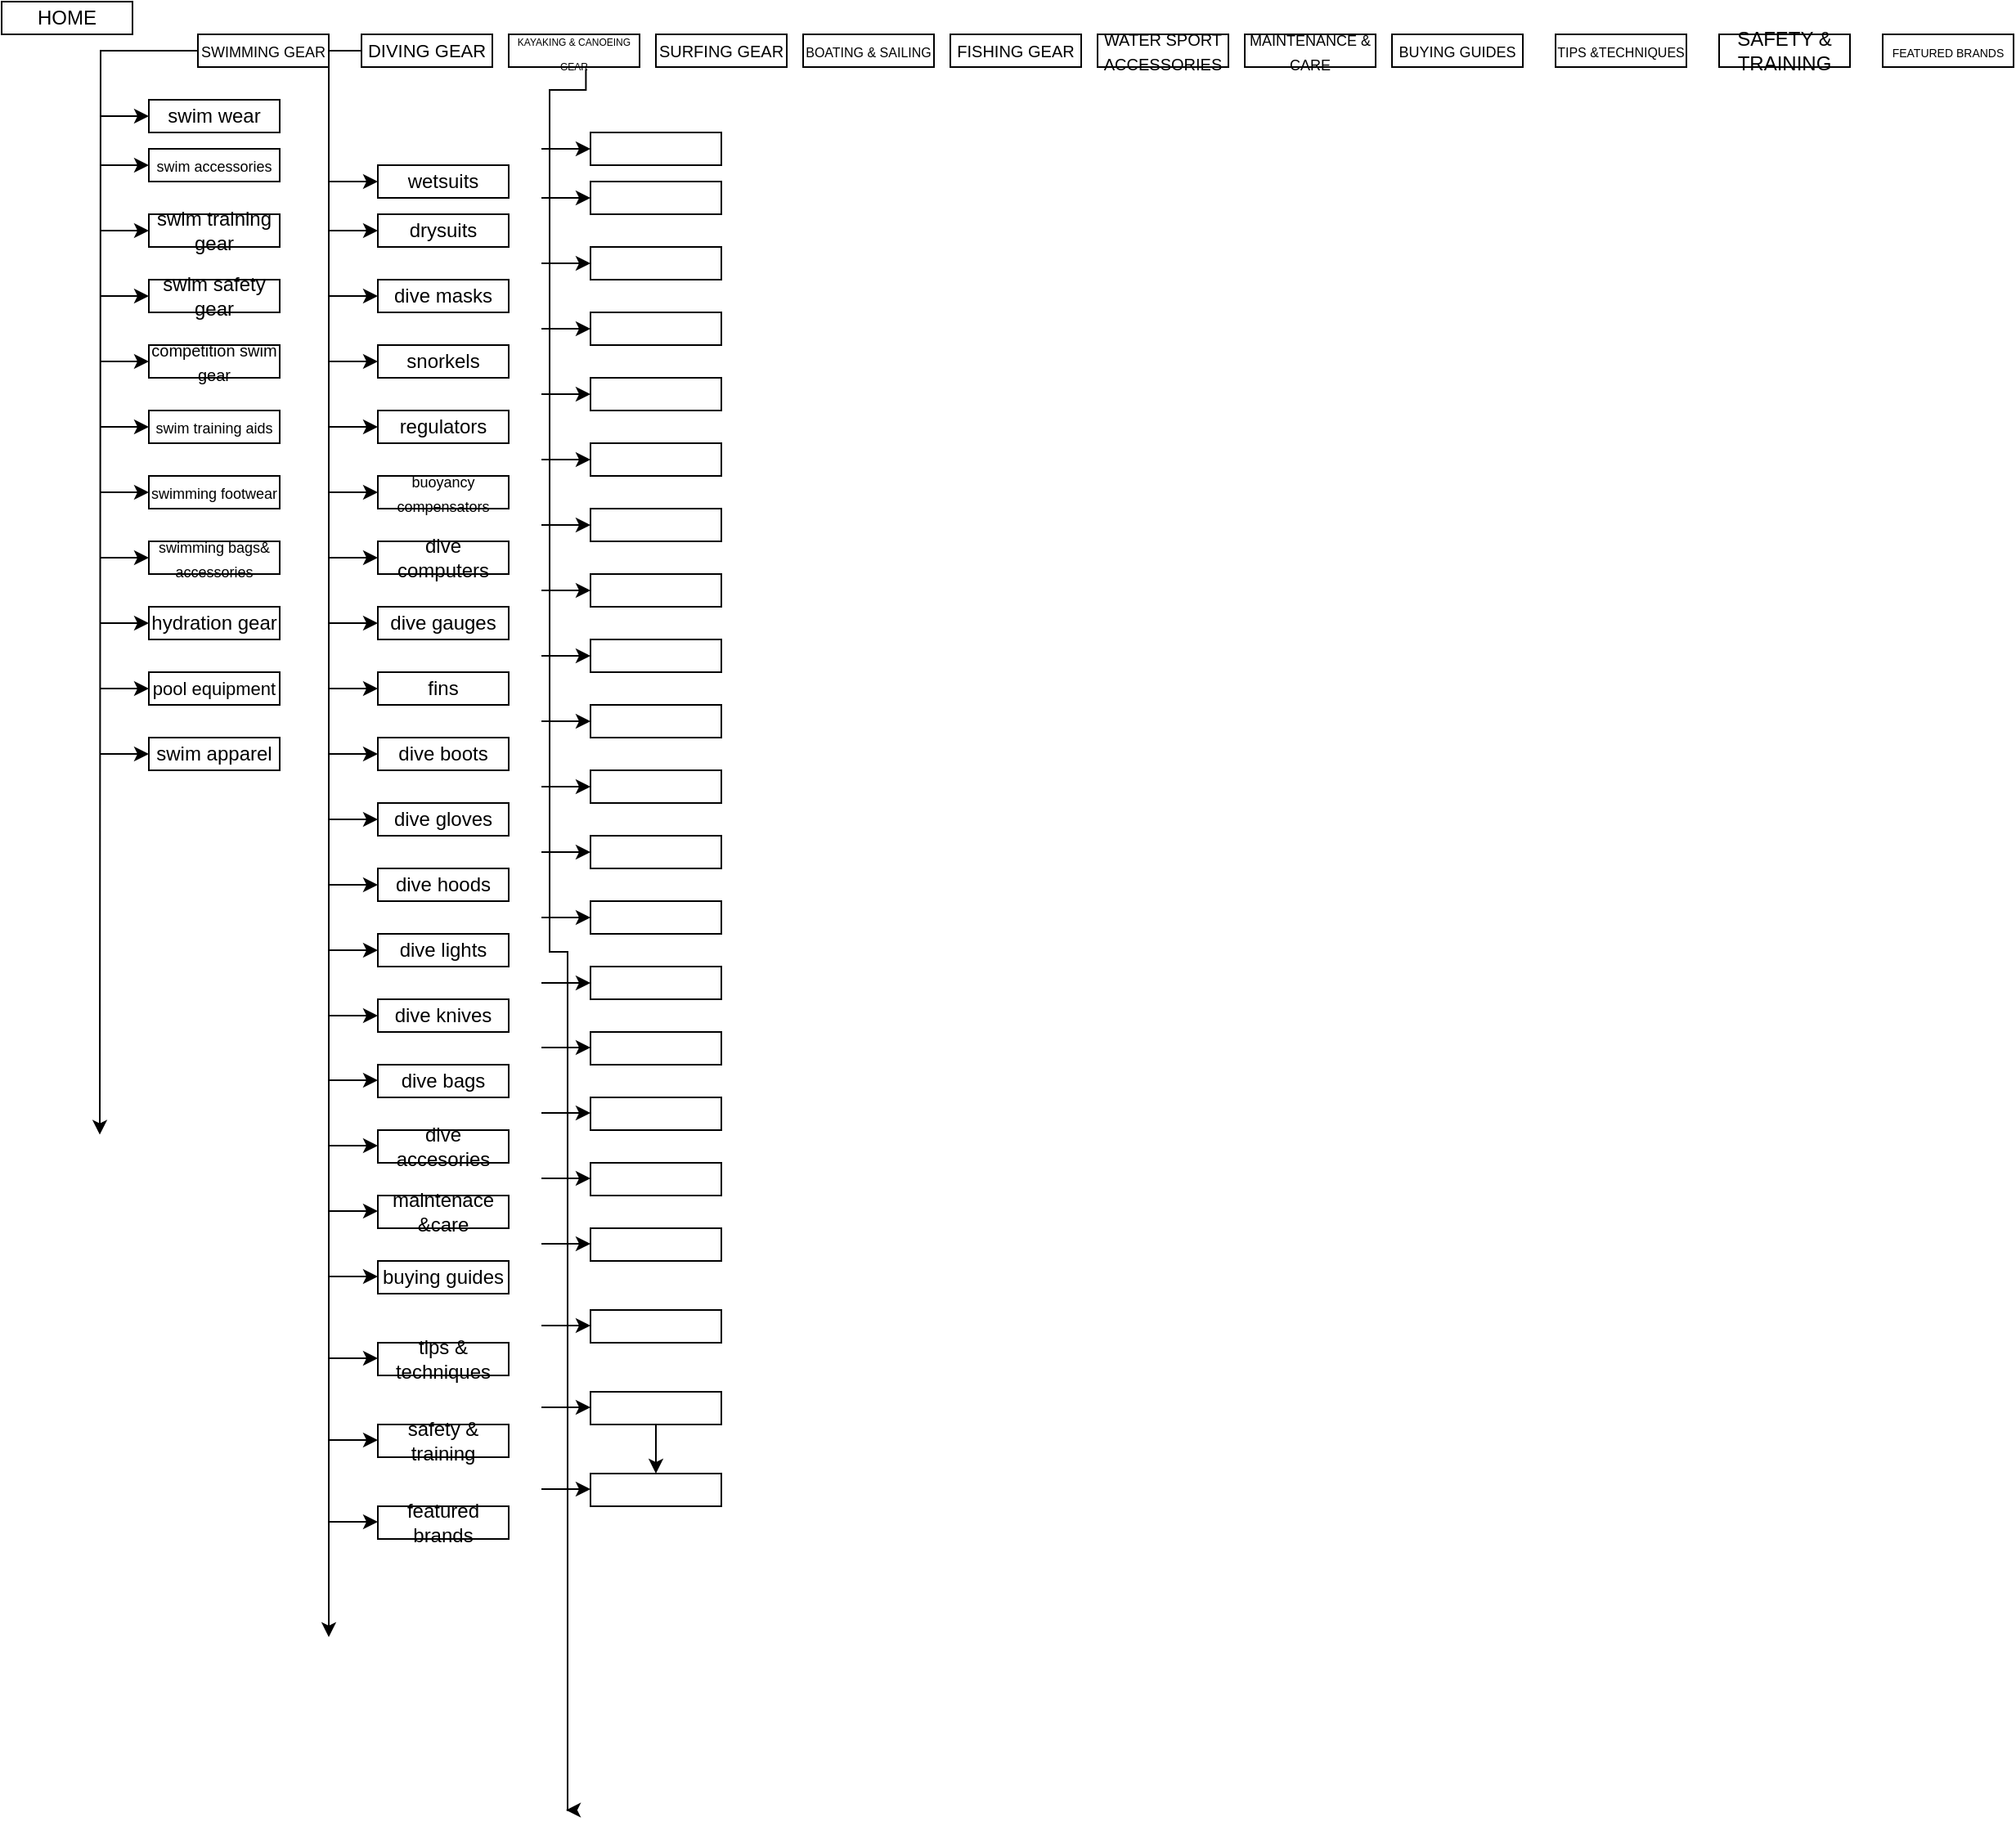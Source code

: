 <mxfile version="21.7.5" type="github">
  <diagram id="C5RBs43oDa-KdzZeNtuy" name="Page-1">
    <mxGraphModel dx="1050" dy="542" grid="1" gridSize="10" guides="1" tooltips="1" connect="1" arrows="1" fold="1" page="1" pageScale="1" pageWidth="827" pageHeight="1169" math="0" shadow="0">
      <root>
        <mxCell id="WIyWlLk6GJQsqaUBKTNV-0" />
        <mxCell id="WIyWlLk6GJQsqaUBKTNV-1" parent="WIyWlLk6GJQsqaUBKTNV-0" />
        <mxCell id="9mdw5v8eH_0LLjEjA2_W-0" value="HOME" style="rounded=0;whiteSpace=wrap;html=1;" vertex="1" parent="WIyWlLk6GJQsqaUBKTNV-1">
          <mxGeometry y="20" width="80" height="20" as="geometry" />
        </mxCell>
        <mxCell id="9mdw5v8eH_0LLjEjA2_W-18" style="edgeStyle=orthogonalEdgeStyle;rounded=0;orthogonalLoop=1;jettySize=auto;html=1;" edge="1" parent="WIyWlLk6GJQsqaUBKTNV-1" source="9mdw5v8eH_0LLjEjA2_W-2">
          <mxGeometry relative="1" as="geometry">
            <mxPoint x="60" y="712.8" as="targetPoint" />
          </mxGeometry>
        </mxCell>
        <mxCell id="9mdw5v8eH_0LLjEjA2_W-2" value="&lt;font style=&quot;font-size: 9px;&quot;&gt;SWIMMING GEAR&lt;/font&gt;" style="rounded=0;whiteSpace=wrap;html=1;" vertex="1" parent="WIyWlLk6GJQsqaUBKTNV-1">
          <mxGeometry x="120" y="40" width="80" height="20" as="geometry" />
        </mxCell>
        <mxCell id="9mdw5v8eH_0LLjEjA2_W-53" style="edgeStyle=orthogonalEdgeStyle;rounded=0;orthogonalLoop=1;jettySize=auto;html=1;" edge="1" parent="WIyWlLk6GJQsqaUBKTNV-1" source="9mdw5v8eH_0LLjEjA2_W-3">
          <mxGeometry relative="1" as="geometry">
            <mxPoint x="200" y="1020" as="targetPoint" />
          </mxGeometry>
        </mxCell>
        <mxCell id="9mdw5v8eH_0LLjEjA2_W-3" value="&lt;font style=&quot;font-size: 11px;&quot;&gt;DIVING GEAR&lt;/font&gt;" style="rounded=0;whiteSpace=wrap;html=1;" vertex="1" parent="WIyWlLk6GJQsqaUBKTNV-1">
          <mxGeometry x="220" y="40" width="80" height="20" as="geometry" />
        </mxCell>
        <mxCell id="9mdw5v8eH_0LLjEjA2_W-92" style="edgeStyle=orthogonalEdgeStyle;rounded=0;orthogonalLoop=1;jettySize=auto;html=1;exitX=0.59;exitY=1.06;exitDx=0;exitDy=0;exitPerimeter=0;" edge="1" parent="WIyWlLk6GJQsqaUBKTNV-1" source="9mdw5v8eH_0LLjEjA2_W-4">
          <mxGeometry relative="1" as="geometry">
            <mxPoint x="345" y="1125.8" as="targetPoint" />
            <mxPoint x="355" y="74.2" as="sourcePoint" />
            <Array as="points">
              <mxPoint x="357" y="74" />
              <mxPoint x="335" y="74" />
              <mxPoint x="335" y="601" />
              <mxPoint x="346" y="601" />
            </Array>
          </mxGeometry>
        </mxCell>
        <mxCell id="9mdw5v8eH_0LLjEjA2_W-4" value="&lt;font style=&quot;font-size: 6px;&quot;&gt;KAYAKING &amp;amp; CANOEING GEAR&lt;/font&gt;" style="rounded=0;whiteSpace=wrap;html=1;" vertex="1" parent="WIyWlLk6GJQsqaUBKTNV-1">
          <mxGeometry x="310" y="40" width="80" height="20" as="geometry" />
        </mxCell>
        <mxCell id="9mdw5v8eH_0LLjEjA2_W-5" value="&lt;font style=&quot;font-size: 10px;&quot;&gt;SURFING GEAR&lt;/font&gt;" style="rounded=0;whiteSpace=wrap;html=1;" vertex="1" parent="WIyWlLk6GJQsqaUBKTNV-1">
          <mxGeometry x="400" y="40" width="80" height="20" as="geometry" />
        </mxCell>
        <mxCell id="9mdw5v8eH_0LLjEjA2_W-6" value="" style="rounded=0;whiteSpace=wrap;html=1;movable=0;resizable=0;rotatable=0;deletable=0;editable=0;locked=1;connectable=0;" vertex="1" parent="WIyWlLk6GJQsqaUBKTNV-1">
          <mxGeometry x="410" y="50" width="80" as="geometry" />
        </mxCell>
        <mxCell id="9mdw5v8eH_0LLjEjA2_W-7" value="" style="rounded=0;whiteSpace=wrap;html=1;" vertex="1" parent="WIyWlLk6GJQsqaUBKTNV-1">
          <mxGeometry x="420" y="60" width="80" as="geometry" />
        </mxCell>
        <mxCell id="9mdw5v8eH_0LLjEjA2_W-8" value="" style="rounded=0;whiteSpace=wrap;html=1;" vertex="1" parent="WIyWlLk6GJQsqaUBKTNV-1">
          <mxGeometry x="490" y="60" width="10" as="geometry" />
        </mxCell>
        <mxCell id="9mdw5v8eH_0LLjEjA2_W-9" value="&lt;font style=&quot;font-size: 8px;&quot;&gt;BOATING &amp;amp; SAILING&lt;/font&gt;" style="rounded=0;whiteSpace=wrap;html=1;" vertex="1" parent="WIyWlLk6GJQsqaUBKTNV-1">
          <mxGeometry x="490" y="40" width="80" height="20" as="geometry" />
        </mxCell>
        <mxCell id="9mdw5v8eH_0LLjEjA2_W-10" value="&lt;font style=&quot;font-size: 10px;&quot;&gt;FISHING GEAR&lt;/font&gt;" style="rounded=0;whiteSpace=wrap;html=1;" vertex="1" parent="WIyWlLk6GJQsqaUBKTNV-1">
          <mxGeometry x="580" y="40" width="80" height="20" as="geometry" />
        </mxCell>
        <mxCell id="9mdw5v8eH_0LLjEjA2_W-11" value="&lt;font style=&quot;font-size: 10px;&quot;&gt;WATER SPORT ACCESSORIES&lt;/font&gt;" style="rounded=0;whiteSpace=wrap;html=1;" vertex="1" parent="WIyWlLk6GJQsqaUBKTNV-1">
          <mxGeometry x="670" y="40" width="80" height="20" as="geometry" />
        </mxCell>
        <mxCell id="9mdw5v8eH_0LLjEjA2_W-12" value="&lt;font style=&quot;font-size: 9px;&quot;&gt;MAINTENANCE &amp;amp; CARE&lt;/font&gt;" style="rounded=0;whiteSpace=wrap;html=1;" vertex="1" parent="WIyWlLk6GJQsqaUBKTNV-1">
          <mxGeometry x="760" y="40" width="80" height="20" as="geometry" />
        </mxCell>
        <mxCell id="9mdw5v8eH_0LLjEjA2_W-13" value="&lt;font style=&quot;font-size: 9px;&quot;&gt;BUYING GUIDES&lt;/font&gt;" style="rounded=0;whiteSpace=wrap;html=1;" vertex="1" parent="WIyWlLk6GJQsqaUBKTNV-1">
          <mxGeometry x="850" y="40" width="80" height="20" as="geometry" />
        </mxCell>
        <mxCell id="9mdw5v8eH_0LLjEjA2_W-14" value="&lt;font style=&quot;font-size: 8px;&quot;&gt;TIPS &amp;amp;TECHNIQUES&lt;/font&gt;" style="rounded=0;whiteSpace=wrap;html=1;" vertex="1" parent="WIyWlLk6GJQsqaUBKTNV-1">
          <mxGeometry x="950" y="40" width="80" height="20" as="geometry" />
        </mxCell>
        <mxCell id="9mdw5v8eH_0LLjEjA2_W-15" value="SAFETY &amp;amp; TRAINING" style="rounded=0;whiteSpace=wrap;html=1;" vertex="1" parent="WIyWlLk6GJQsqaUBKTNV-1">
          <mxGeometry x="1050" y="40" width="80" height="20" as="geometry" />
        </mxCell>
        <mxCell id="9mdw5v8eH_0LLjEjA2_W-17" value="&lt;font style=&quot;font-size: 7px;&quot;&gt;FEATURED BRANDS&lt;/font&gt;" style="rounded=0;whiteSpace=wrap;html=1;" vertex="1" parent="WIyWlLk6GJQsqaUBKTNV-1">
          <mxGeometry x="1150" y="40" width="80" height="20" as="geometry" />
        </mxCell>
        <mxCell id="9mdw5v8eH_0LLjEjA2_W-19" value="" style="endArrow=classic;html=1;rounded=0;" edge="1" parent="WIyWlLk6GJQsqaUBKTNV-1">
          <mxGeometry width="50" height="50" relative="1" as="geometry">
            <mxPoint x="60" y="90" as="sourcePoint" />
            <mxPoint x="90" y="90" as="targetPoint" />
          </mxGeometry>
        </mxCell>
        <mxCell id="9mdw5v8eH_0LLjEjA2_W-20" value="" style="endArrow=classic;html=1;rounded=0;" edge="1" parent="WIyWlLk6GJQsqaUBKTNV-1">
          <mxGeometry width="50" height="50" relative="1" as="geometry">
            <mxPoint x="60" y="120" as="sourcePoint" />
            <mxPoint x="90" y="120" as="targetPoint" />
          </mxGeometry>
        </mxCell>
        <mxCell id="9mdw5v8eH_0LLjEjA2_W-21" value="" style="endArrow=classic;html=1;rounded=0;" edge="1" parent="WIyWlLk6GJQsqaUBKTNV-1">
          <mxGeometry width="50" height="50" relative="1" as="geometry">
            <mxPoint x="60" y="200" as="sourcePoint" />
            <mxPoint x="90" y="200" as="targetPoint" />
          </mxGeometry>
        </mxCell>
        <mxCell id="9mdw5v8eH_0LLjEjA2_W-22" value="" style="endArrow=classic;html=1;rounded=0;" edge="1" parent="WIyWlLk6GJQsqaUBKTNV-1">
          <mxGeometry width="50" height="50" relative="1" as="geometry">
            <mxPoint x="60" y="240" as="sourcePoint" />
            <mxPoint x="90" y="240" as="targetPoint" />
          </mxGeometry>
        </mxCell>
        <mxCell id="9mdw5v8eH_0LLjEjA2_W-23" value="" style="endArrow=classic;html=1;rounded=0;" edge="1" parent="WIyWlLk6GJQsqaUBKTNV-1">
          <mxGeometry width="50" height="50" relative="1" as="geometry">
            <mxPoint x="60" y="160" as="sourcePoint" />
            <mxPoint x="90" y="160" as="targetPoint" />
          </mxGeometry>
        </mxCell>
        <mxCell id="9mdw5v8eH_0LLjEjA2_W-25" value="" style="endArrow=classic;html=1;rounded=0;" edge="1" parent="WIyWlLk6GJQsqaUBKTNV-1">
          <mxGeometry width="50" height="50" relative="1" as="geometry">
            <mxPoint x="60" y="280" as="sourcePoint" />
            <mxPoint x="90" y="280" as="targetPoint" />
          </mxGeometry>
        </mxCell>
        <mxCell id="9mdw5v8eH_0LLjEjA2_W-26" value="" style="endArrow=classic;html=1;rounded=0;" edge="1" parent="WIyWlLk6GJQsqaUBKTNV-1">
          <mxGeometry width="50" height="50" relative="1" as="geometry">
            <mxPoint x="60" y="400" as="sourcePoint" />
            <mxPoint x="90" y="400" as="targetPoint" />
          </mxGeometry>
        </mxCell>
        <mxCell id="9mdw5v8eH_0LLjEjA2_W-27" value="" style="endArrow=classic;html=1;rounded=0;" edge="1" parent="WIyWlLk6GJQsqaUBKTNV-1">
          <mxGeometry width="50" height="50" relative="1" as="geometry">
            <mxPoint x="60" y="360" as="sourcePoint" />
            <mxPoint x="90" y="360" as="targetPoint" />
          </mxGeometry>
        </mxCell>
        <mxCell id="9mdw5v8eH_0LLjEjA2_W-28" value="" style="endArrow=classic;html=1;rounded=0;" edge="1" parent="WIyWlLk6GJQsqaUBKTNV-1">
          <mxGeometry width="50" height="50" relative="1" as="geometry">
            <mxPoint x="60" y="320" as="sourcePoint" />
            <mxPoint x="90" y="320" as="targetPoint" />
          </mxGeometry>
        </mxCell>
        <mxCell id="9mdw5v8eH_0LLjEjA2_W-29" value="" style="endArrow=classic;html=1;rounded=0;" edge="1" parent="WIyWlLk6GJQsqaUBKTNV-1">
          <mxGeometry width="50" height="50" relative="1" as="geometry">
            <mxPoint x="60" y="440" as="sourcePoint" />
            <mxPoint x="90" y="440" as="targetPoint" />
          </mxGeometry>
        </mxCell>
        <mxCell id="9mdw5v8eH_0LLjEjA2_W-30" value="" style="endArrow=classic;html=1;rounded=0;" edge="1" parent="WIyWlLk6GJQsqaUBKTNV-1">
          <mxGeometry width="50" height="50" relative="1" as="geometry">
            <mxPoint x="60" y="480" as="sourcePoint" />
            <mxPoint x="90" y="480" as="targetPoint" />
          </mxGeometry>
        </mxCell>
        <mxCell id="9mdw5v8eH_0LLjEjA2_W-31" value="swim wear" style="rounded=0;whiteSpace=wrap;html=1;" vertex="1" parent="WIyWlLk6GJQsqaUBKTNV-1">
          <mxGeometry x="90" y="80" width="80" height="20" as="geometry" />
        </mxCell>
        <mxCell id="9mdw5v8eH_0LLjEjA2_W-34" value="&lt;font style=&quot;font-size: 9px;&quot;&gt;swim accessories&lt;/font&gt;" style="rounded=0;whiteSpace=wrap;html=1;" vertex="1" parent="WIyWlLk6GJQsqaUBKTNV-1">
          <mxGeometry x="90" y="110" width="80" height="20" as="geometry" />
        </mxCell>
        <mxCell id="9mdw5v8eH_0LLjEjA2_W-35" value="swim training gear" style="rounded=0;whiteSpace=wrap;html=1;" vertex="1" parent="WIyWlLk6GJQsqaUBKTNV-1">
          <mxGeometry x="90" y="150" width="80" height="20" as="geometry" />
        </mxCell>
        <mxCell id="9mdw5v8eH_0LLjEjA2_W-36" value="swim safety gear" style="rounded=0;whiteSpace=wrap;html=1;" vertex="1" parent="WIyWlLk6GJQsqaUBKTNV-1">
          <mxGeometry x="90" y="190" width="80" height="20" as="geometry" />
        </mxCell>
        <mxCell id="9mdw5v8eH_0LLjEjA2_W-37" value="&lt;font style=&quot;font-size: 10px;&quot;&gt;competition swim gear&lt;/font&gt;" style="rounded=0;whiteSpace=wrap;html=1;" vertex="1" parent="WIyWlLk6GJQsqaUBKTNV-1">
          <mxGeometry x="90" y="230" width="80" height="20" as="geometry" />
        </mxCell>
        <mxCell id="9mdw5v8eH_0LLjEjA2_W-38" value="&lt;font style=&quot;font-size: 9px;&quot;&gt;swim training aids&lt;/font&gt;" style="rounded=0;whiteSpace=wrap;html=1;" vertex="1" parent="WIyWlLk6GJQsqaUBKTNV-1">
          <mxGeometry x="90" y="270" width="80" height="20" as="geometry" />
        </mxCell>
        <mxCell id="9mdw5v8eH_0LLjEjA2_W-39" value="&lt;font style=&quot;font-size: 9px;&quot;&gt;swimming footwear&lt;/font&gt;" style="rounded=0;whiteSpace=wrap;html=1;" vertex="1" parent="WIyWlLk6GJQsqaUBKTNV-1">
          <mxGeometry x="90" y="310" width="80" height="20" as="geometry" />
        </mxCell>
        <mxCell id="9mdw5v8eH_0LLjEjA2_W-40" value="&lt;font style=&quot;font-size: 9px;&quot;&gt;swimming bags&amp;amp; accessories&lt;/font&gt;" style="rounded=0;whiteSpace=wrap;html=1;" vertex="1" parent="WIyWlLk6GJQsqaUBKTNV-1">
          <mxGeometry x="90" y="350" width="80" height="20" as="geometry" />
        </mxCell>
        <mxCell id="9mdw5v8eH_0LLjEjA2_W-41" value="hydration gear" style="rounded=0;whiteSpace=wrap;html=1;" vertex="1" parent="WIyWlLk6GJQsqaUBKTNV-1">
          <mxGeometry x="90" y="390" width="80" height="20" as="geometry" />
        </mxCell>
        <mxCell id="9mdw5v8eH_0LLjEjA2_W-43" value="&lt;font style=&quot;font-size: 11px;&quot;&gt;pool equipment&lt;/font&gt;" style="rounded=0;whiteSpace=wrap;html=1;" vertex="1" parent="WIyWlLk6GJQsqaUBKTNV-1">
          <mxGeometry x="90" y="430" width="80" height="20" as="geometry" />
        </mxCell>
        <mxCell id="9mdw5v8eH_0LLjEjA2_W-44" value="swim apparel" style="rounded=0;whiteSpace=wrap;html=1;" vertex="1" parent="WIyWlLk6GJQsqaUBKTNV-1">
          <mxGeometry x="90" y="470" width="80" height="20" as="geometry" />
        </mxCell>
        <mxCell id="9mdw5v8eH_0LLjEjA2_W-45" value="" style="endArrow=classic;html=1;rounded=0;" edge="1" parent="WIyWlLk6GJQsqaUBKTNV-1">
          <mxGeometry width="50" height="50" relative="1" as="geometry">
            <mxPoint x="200" y="679.5" as="sourcePoint" />
            <mxPoint x="230" y="679.5" as="targetPoint" />
          </mxGeometry>
        </mxCell>
        <mxCell id="9mdw5v8eH_0LLjEjA2_W-46" value="" style="endArrow=classic;html=1;rounded=0;" edge="1" parent="WIyWlLk6GJQsqaUBKTNV-1">
          <mxGeometry width="50" height="50" relative="1" as="geometry">
            <mxPoint x="200" y="759.5" as="sourcePoint" />
            <mxPoint x="230" y="759.5" as="targetPoint" />
          </mxGeometry>
        </mxCell>
        <mxCell id="9mdw5v8eH_0LLjEjA2_W-47" value="" style="endArrow=classic;html=1;rounded=0;" edge="1" parent="WIyWlLk6GJQsqaUBKTNV-1">
          <mxGeometry width="50" height="50" relative="1" as="geometry">
            <mxPoint x="200" y="719.5" as="sourcePoint" />
            <mxPoint x="230" y="719.5" as="targetPoint" />
          </mxGeometry>
        </mxCell>
        <mxCell id="9mdw5v8eH_0LLjEjA2_W-48" value="maintenace &amp;amp;care" style="rounded=0;whiteSpace=wrap;html=1;" vertex="1" parent="WIyWlLk6GJQsqaUBKTNV-1">
          <mxGeometry x="230" y="750" width="80" height="20" as="geometry" />
        </mxCell>
        <mxCell id="9mdw5v8eH_0LLjEjA2_W-49" value="dive accesories" style="rounded=0;whiteSpace=wrap;html=1;" vertex="1" parent="WIyWlLk6GJQsqaUBKTNV-1">
          <mxGeometry x="230" y="710" width="80" height="20" as="geometry" />
        </mxCell>
        <mxCell id="9mdw5v8eH_0LLjEjA2_W-50" value="dive bags" style="rounded=0;whiteSpace=wrap;html=1;" vertex="1" parent="WIyWlLk6GJQsqaUBKTNV-1">
          <mxGeometry x="230" y="670" width="80" height="20" as="geometry" />
        </mxCell>
        <mxCell id="9mdw5v8eH_0LLjEjA2_W-54" value="" style="endArrow=classic;html=1;rounded=0;" edge="1" parent="WIyWlLk6GJQsqaUBKTNV-1">
          <mxGeometry width="50" height="50" relative="1" as="geometry">
            <mxPoint x="200" y="130" as="sourcePoint" />
            <mxPoint x="230" y="130" as="targetPoint" />
          </mxGeometry>
        </mxCell>
        <mxCell id="9mdw5v8eH_0LLjEjA2_W-55" value="" style="endArrow=classic;html=1;rounded=0;" edge="1" parent="WIyWlLk6GJQsqaUBKTNV-1">
          <mxGeometry width="50" height="50" relative="1" as="geometry">
            <mxPoint x="200" y="160" as="sourcePoint" />
            <mxPoint x="230" y="160" as="targetPoint" />
          </mxGeometry>
        </mxCell>
        <mxCell id="9mdw5v8eH_0LLjEjA2_W-56" value="" style="endArrow=classic;html=1;rounded=0;" edge="1" parent="WIyWlLk6GJQsqaUBKTNV-1">
          <mxGeometry width="50" height="50" relative="1" as="geometry">
            <mxPoint x="200" y="240" as="sourcePoint" />
            <mxPoint x="230" y="240" as="targetPoint" />
          </mxGeometry>
        </mxCell>
        <mxCell id="9mdw5v8eH_0LLjEjA2_W-57" value="" style="endArrow=classic;html=1;rounded=0;" edge="1" parent="WIyWlLk6GJQsqaUBKTNV-1">
          <mxGeometry width="50" height="50" relative="1" as="geometry">
            <mxPoint x="200" y="280" as="sourcePoint" />
            <mxPoint x="230" y="280" as="targetPoint" />
          </mxGeometry>
        </mxCell>
        <mxCell id="9mdw5v8eH_0LLjEjA2_W-58" value="" style="endArrow=classic;html=1;rounded=0;" edge="1" parent="WIyWlLk6GJQsqaUBKTNV-1">
          <mxGeometry width="50" height="50" relative="1" as="geometry">
            <mxPoint x="200" y="200" as="sourcePoint" />
            <mxPoint x="230" y="200" as="targetPoint" />
          </mxGeometry>
        </mxCell>
        <mxCell id="9mdw5v8eH_0LLjEjA2_W-59" value="" style="endArrow=classic;html=1;rounded=0;" edge="1" parent="WIyWlLk6GJQsqaUBKTNV-1">
          <mxGeometry width="50" height="50" relative="1" as="geometry">
            <mxPoint x="200" y="320" as="sourcePoint" />
            <mxPoint x="230" y="320" as="targetPoint" />
          </mxGeometry>
        </mxCell>
        <mxCell id="9mdw5v8eH_0LLjEjA2_W-60" value="" style="endArrow=classic;html=1;rounded=0;" edge="1" parent="WIyWlLk6GJQsqaUBKTNV-1">
          <mxGeometry width="50" height="50" relative="1" as="geometry">
            <mxPoint x="200" y="440" as="sourcePoint" />
            <mxPoint x="230" y="440" as="targetPoint" />
          </mxGeometry>
        </mxCell>
        <mxCell id="9mdw5v8eH_0LLjEjA2_W-61" value="" style="endArrow=classic;html=1;rounded=0;" edge="1" parent="WIyWlLk6GJQsqaUBKTNV-1">
          <mxGeometry width="50" height="50" relative="1" as="geometry">
            <mxPoint x="200" y="400" as="sourcePoint" />
            <mxPoint x="230" y="400" as="targetPoint" />
          </mxGeometry>
        </mxCell>
        <mxCell id="9mdw5v8eH_0LLjEjA2_W-62" value="" style="endArrow=classic;html=1;rounded=0;" edge="1" parent="WIyWlLk6GJQsqaUBKTNV-1">
          <mxGeometry width="50" height="50" relative="1" as="geometry">
            <mxPoint x="200" y="360" as="sourcePoint" />
            <mxPoint x="230" y="360" as="targetPoint" />
          </mxGeometry>
        </mxCell>
        <mxCell id="9mdw5v8eH_0LLjEjA2_W-63" value="" style="endArrow=classic;html=1;rounded=0;" edge="1" parent="WIyWlLk6GJQsqaUBKTNV-1">
          <mxGeometry width="50" height="50" relative="1" as="geometry">
            <mxPoint x="200" y="480" as="sourcePoint" />
            <mxPoint x="230" y="480" as="targetPoint" />
          </mxGeometry>
        </mxCell>
        <mxCell id="9mdw5v8eH_0LLjEjA2_W-64" value="" style="endArrow=classic;html=1;rounded=0;" edge="1" parent="WIyWlLk6GJQsqaUBKTNV-1">
          <mxGeometry width="50" height="50" relative="1" as="geometry">
            <mxPoint x="200" y="520" as="sourcePoint" />
            <mxPoint x="230" y="520" as="targetPoint" />
          </mxGeometry>
        </mxCell>
        <mxCell id="9mdw5v8eH_0LLjEjA2_W-65" value="wetsuits" style="rounded=0;whiteSpace=wrap;html=1;" vertex="1" parent="WIyWlLk6GJQsqaUBKTNV-1">
          <mxGeometry x="230" y="120" width="80" height="20" as="geometry" />
        </mxCell>
        <mxCell id="9mdw5v8eH_0LLjEjA2_W-66" value="drysuits" style="rounded=0;whiteSpace=wrap;html=1;" vertex="1" parent="WIyWlLk6GJQsqaUBKTNV-1">
          <mxGeometry x="230" y="150" width="80" height="20" as="geometry" />
        </mxCell>
        <mxCell id="9mdw5v8eH_0LLjEjA2_W-67" value="dive masks" style="rounded=0;whiteSpace=wrap;html=1;" vertex="1" parent="WIyWlLk6GJQsqaUBKTNV-1">
          <mxGeometry x="230" y="190" width="80" height="20" as="geometry" />
        </mxCell>
        <mxCell id="9mdw5v8eH_0LLjEjA2_W-68" value="snorkels" style="rounded=0;whiteSpace=wrap;html=1;" vertex="1" parent="WIyWlLk6GJQsqaUBKTNV-1">
          <mxGeometry x="230" y="230" width="80" height="20" as="geometry" />
        </mxCell>
        <mxCell id="9mdw5v8eH_0LLjEjA2_W-69" value="regulators" style="rounded=0;whiteSpace=wrap;html=1;" vertex="1" parent="WIyWlLk6GJQsqaUBKTNV-1">
          <mxGeometry x="230" y="270" width="80" height="20" as="geometry" />
        </mxCell>
        <mxCell id="9mdw5v8eH_0LLjEjA2_W-70" value="&lt;font style=&quot;font-size: 9px;&quot;&gt;buoyancy compensators&lt;/font&gt;" style="rounded=0;whiteSpace=wrap;html=1;" vertex="1" parent="WIyWlLk6GJQsqaUBKTNV-1">
          <mxGeometry x="230" y="310" width="80" height="20" as="geometry" />
        </mxCell>
        <mxCell id="9mdw5v8eH_0LLjEjA2_W-71" value="dive computers" style="rounded=0;whiteSpace=wrap;html=1;" vertex="1" parent="WIyWlLk6GJQsqaUBKTNV-1">
          <mxGeometry x="230" y="350" width="80" height="20" as="geometry" />
        </mxCell>
        <mxCell id="9mdw5v8eH_0LLjEjA2_W-72" value="dive gauges" style="rounded=0;whiteSpace=wrap;html=1;" vertex="1" parent="WIyWlLk6GJQsqaUBKTNV-1">
          <mxGeometry x="230" y="390" width="80" height="20" as="geometry" />
        </mxCell>
        <mxCell id="9mdw5v8eH_0LLjEjA2_W-73" value="fins" style="rounded=0;whiteSpace=wrap;html=1;" vertex="1" parent="WIyWlLk6GJQsqaUBKTNV-1">
          <mxGeometry x="230" y="430" width="80" height="20" as="geometry" />
        </mxCell>
        <mxCell id="9mdw5v8eH_0LLjEjA2_W-74" value="dive boots" style="rounded=0;whiteSpace=wrap;html=1;" vertex="1" parent="WIyWlLk6GJQsqaUBKTNV-1">
          <mxGeometry x="230" y="470" width="80" height="20" as="geometry" />
        </mxCell>
        <mxCell id="9mdw5v8eH_0LLjEjA2_W-75" value="dive gloves" style="rounded=0;whiteSpace=wrap;html=1;" vertex="1" parent="WIyWlLk6GJQsqaUBKTNV-1">
          <mxGeometry x="230" y="510" width="80" height="20" as="geometry" />
        </mxCell>
        <mxCell id="9mdw5v8eH_0LLjEjA2_W-76" value="" style="endArrow=classic;html=1;rounded=0;" edge="1" parent="WIyWlLk6GJQsqaUBKTNV-1">
          <mxGeometry width="50" height="50" relative="1" as="geometry">
            <mxPoint x="200" y="560" as="sourcePoint" />
            <mxPoint x="230" y="560" as="targetPoint" />
          </mxGeometry>
        </mxCell>
        <mxCell id="9mdw5v8eH_0LLjEjA2_W-77" value="" style="endArrow=classic;html=1;rounded=0;" edge="1" parent="WIyWlLk6GJQsqaUBKTNV-1">
          <mxGeometry width="50" height="50" relative="1" as="geometry">
            <mxPoint x="200" y="640" as="sourcePoint" />
            <mxPoint x="230" y="640" as="targetPoint" />
          </mxGeometry>
        </mxCell>
        <mxCell id="9mdw5v8eH_0LLjEjA2_W-78" value="" style="endArrow=classic;html=1;rounded=0;" edge="1" parent="WIyWlLk6GJQsqaUBKTNV-1">
          <mxGeometry width="50" height="50" relative="1" as="geometry">
            <mxPoint x="200" y="600" as="sourcePoint" />
            <mxPoint x="230" y="600" as="targetPoint" />
          </mxGeometry>
        </mxCell>
        <mxCell id="9mdw5v8eH_0LLjEjA2_W-79" value="dive hoods" style="rounded=0;whiteSpace=wrap;html=1;" vertex="1" parent="WIyWlLk6GJQsqaUBKTNV-1">
          <mxGeometry x="230" y="550" width="80" height="20" as="geometry" />
        </mxCell>
        <mxCell id="9mdw5v8eH_0LLjEjA2_W-80" value="dive lights" style="rounded=0;whiteSpace=wrap;html=1;" vertex="1" parent="WIyWlLk6GJQsqaUBKTNV-1">
          <mxGeometry x="230" y="590" width="80" height="20" as="geometry" />
        </mxCell>
        <mxCell id="9mdw5v8eH_0LLjEjA2_W-81" value="dive knives" style="rounded=0;whiteSpace=wrap;html=1;" vertex="1" parent="WIyWlLk6GJQsqaUBKTNV-1">
          <mxGeometry x="230" y="630" width="80" height="20" as="geometry" />
        </mxCell>
        <mxCell id="9mdw5v8eH_0LLjEjA2_W-83" value="buying guides" style="rounded=0;whiteSpace=wrap;html=1;" vertex="1" parent="WIyWlLk6GJQsqaUBKTNV-1">
          <mxGeometry x="230" y="790" width="80" height="20" as="geometry" />
        </mxCell>
        <mxCell id="9mdw5v8eH_0LLjEjA2_W-84" value="tips &amp;amp; techniques" style="rounded=0;whiteSpace=wrap;html=1;" vertex="1" parent="WIyWlLk6GJQsqaUBKTNV-1">
          <mxGeometry x="230" y="840" width="80" height="20" as="geometry" />
        </mxCell>
        <mxCell id="9mdw5v8eH_0LLjEjA2_W-85" value="safety &amp;amp; training" style="rounded=0;whiteSpace=wrap;html=1;" vertex="1" parent="WIyWlLk6GJQsqaUBKTNV-1">
          <mxGeometry x="230" y="890" width="80" height="20" as="geometry" />
        </mxCell>
        <mxCell id="9mdw5v8eH_0LLjEjA2_W-86" value="featured brands" style="rounded=0;whiteSpace=wrap;html=1;" vertex="1" parent="WIyWlLk6GJQsqaUBKTNV-1">
          <mxGeometry x="230" y="940" width="80" height="20" as="geometry" />
        </mxCell>
        <mxCell id="9mdw5v8eH_0LLjEjA2_W-88" value="" style="endArrow=classic;html=1;rounded=0;" edge="1" parent="WIyWlLk6GJQsqaUBKTNV-1">
          <mxGeometry width="50" height="50" relative="1" as="geometry">
            <mxPoint x="200" y="799.5" as="sourcePoint" />
            <mxPoint x="230" y="799.5" as="targetPoint" />
          </mxGeometry>
        </mxCell>
        <mxCell id="9mdw5v8eH_0LLjEjA2_W-89" value="" style="endArrow=classic;html=1;rounded=0;" edge="1" parent="WIyWlLk6GJQsqaUBKTNV-1">
          <mxGeometry width="50" height="50" relative="1" as="geometry">
            <mxPoint x="200" y="849.5" as="sourcePoint" />
            <mxPoint x="230" y="849.5" as="targetPoint" />
          </mxGeometry>
        </mxCell>
        <mxCell id="9mdw5v8eH_0LLjEjA2_W-90" value="" style="endArrow=classic;html=1;rounded=0;" edge="1" parent="WIyWlLk6GJQsqaUBKTNV-1">
          <mxGeometry width="50" height="50" relative="1" as="geometry">
            <mxPoint x="200" y="899.5" as="sourcePoint" />
            <mxPoint x="230" y="899.5" as="targetPoint" />
          </mxGeometry>
        </mxCell>
        <mxCell id="9mdw5v8eH_0LLjEjA2_W-91" value="" style="endArrow=classic;html=1;rounded=0;" edge="1" parent="WIyWlLk6GJQsqaUBKTNV-1">
          <mxGeometry width="50" height="50" relative="1" as="geometry">
            <mxPoint x="200" y="949.5" as="sourcePoint" />
            <mxPoint x="230" y="949.5" as="targetPoint" />
          </mxGeometry>
        </mxCell>
        <mxCell id="9mdw5v8eH_0LLjEjA2_W-115" value="" style="endArrow=classic;html=1;rounded=0;" edge="1" parent="WIyWlLk6GJQsqaUBKTNV-1">
          <mxGeometry width="50" height="50" relative="1" as="geometry">
            <mxPoint x="330" y="659.5" as="sourcePoint" />
            <mxPoint x="360" y="659.5" as="targetPoint" />
          </mxGeometry>
        </mxCell>
        <mxCell id="9mdw5v8eH_0LLjEjA2_W-116" value="" style="endArrow=classic;html=1;rounded=0;" edge="1" parent="WIyWlLk6GJQsqaUBKTNV-1">
          <mxGeometry width="50" height="50" relative="1" as="geometry">
            <mxPoint x="330" y="739.5" as="sourcePoint" />
            <mxPoint x="360" y="739.5" as="targetPoint" />
          </mxGeometry>
        </mxCell>
        <mxCell id="9mdw5v8eH_0LLjEjA2_W-117" value="" style="endArrow=classic;html=1;rounded=0;" edge="1" parent="WIyWlLk6GJQsqaUBKTNV-1">
          <mxGeometry width="50" height="50" relative="1" as="geometry">
            <mxPoint x="330" y="699.5" as="sourcePoint" />
            <mxPoint x="360" y="699.5" as="targetPoint" />
          </mxGeometry>
        </mxCell>
        <mxCell id="9mdw5v8eH_0LLjEjA2_W-118" value="" style="rounded=0;whiteSpace=wrap;html=1;" vertex="1" parent="WIyWlLk6GJQsqaUBKTNV-1">
          <mxGeometry x="360" y="730" width="80" height="20" as="geometry" />
        </mxCell>
        <mxCell id="9mdw5v8eH_0LLjEjA2_W-119" value="" style="rounded=0;whiteSpace=wrap;html=1;" vertex="1" parent="WIyWlLk6GJQsqaUBKTNV-1">
          <mxGeometry x="360" y="690" width="80" height="20" as="geometry" />
        </mxCell>
        <mxCell id="9mdw5v8eH_0LLjEjA2_W-120" value="" style="rounded=0;whiteSpace=wrap;html=1;" vertex="1" parent="WIyWlLk6GJQsqaUBKTNV-1">
          <mxGeometry x="360" y="650" width="80" height="20" as="geometry" />
        </mxCell>
        <mxCell id="9mdw5v8eH_0LLjEjA2_W-121" value="" style="endArrow=classic;html=1;rounded=0;" edge="1" parent="WIyWlLk6GJQsqaUBKTNV-1">
          <mxGeometry width="50" height="50" relative="1" as="geometry">
            <mxPoint x="330" y="110" as="sourcePoint" />
            <mxPoint x="360" y="110" as="targetPoint" />
          </mxGeometry>
        </mxCell>
        <mxCell id="9mdw5v8eH_0LLjEjA2_W-122" value="" style="endArrow=classic;html=1;rounded=0;" edge="1" parent="WIyWlLk6GJQsqaUBKTNV-1">
          <mxGeometry width="50" height="50" relative="1" as="geometry">
            <mxPoint x="330" y="140" as="sourcePoint" />
            <mxPoint x="360" y="140" as="targetPoint" />
          </mxGeometry>
        </mxCell>
        <mxCell id="9mdw5v8eH_0LLjEjA2_W-123" value="" style="endArrow=classic;html=1;rounded=0;" edge="1" parent="WIyWlLk6GJQsqaUBKTNV-1">
          <mxGeometry width="50" height="50" relative="1" as="geometry">
            <mxPoint x="330" y="220" as="sourcePoint" />
            <mxPoint x="360" y="220" as="targetPoint" />
          </mxGeometry>
        </mxCell>
        <mxCell id="9mdw5v8eH_0LLjEjA2_W-124" value="" style="endArrow=classic;html=1;rounded=0;" edge="1" parent="WIyWlLk6GJQsqaUBKTNV-1">
          <mxGeometry width="50" height="50" relative="1" as="geometry">
            <mxPoint x="330" y="260" as="sourcePoint" />
            <mxPoint x="360" y="260" as="targetPoint" />
          </mxGeometry>
        </mxCell>
        <mxCell id="9mdw5v8eH_0LLjEjA2_W-125" value="" style="endArrow=classic;html=1;rounded=0;" edge="1" parent="WIyWlLk6GJQsqaUBKTNV-1">
          <mxGeometry width="50" height="50" relative="1" as="geometry">
            <mxPoint x="330" y="180" as="sourcePoint" />
            <mxPoint x="360" y="180" as="targetPoint" />
          </mxGeometry>
        </mxCell>
        <mxCell id="9mdw5v8eH_0LLjEjA2_W-126" value="" style="endArrow=classic;html=1;rounded=0;" edge="1" parent="WIyWlLk6GJQsqaUBKTNV-1">
          <mxGeometry width="50" height="50" relative="1" as="geometry">
            <mxPoint x="330" y="300" as="sourcePoint" />
            <mxPoint x="360" y="300" as="targetPoint" />
          </mxGeometry>
        </mxCell>
        <mxCell id="9mdw5v8eH_0LLjEjA2_W-127" value="" style="endArrow=classic;html=1;rounded=0;" edge="1" parent="WIyWlLk6GJQsqaUBKTNV-1">
          <mxGeometry width="50" height="50" relative="1" as="geometry">
            <mxPoint x="330" y="420" as="sourcePoint" />
            <mxPoint x="360" y="420" as="targetPoint" />
          </mxGeometry>
        </mxCell>
        <mxCell id="9mdw5v8eH_0LLjEjA2_W-128" value="" style="endArrow=classic;html=1;rounded=0;" edge="1" parent="WIyWlLk6GJQsqaUBKTNV-1">
          <mxGeometry width="50" height="50" relative="1" as="geometry">
            <mxPoint x="330" y="380" as="sourcePoint" />
            <mxPoint x="360" y="380" as="targetPoint" />
          </mxGeometry>
        </mxCell>
        <mxCell id="9mdw5v8eH_0LLjEjA2_W-129" value="" style="endArrow=classic;html=1;rounded=0;" edge="1" parent="WIyWlLk6GJQsqaUBKTNV-1">
          <mxGeometry width="50" height="50" relative="1" as="geometry">
            <mxPoint x="330" y="340" as="sourcePoint" />
            <mxPoint x="360" y="340" as="targetPoint" />
          </mxGeometry>
        </mxCell>
        <mxCell id="9mdw5v8eH_0LLjEjA2_W-130" value="" style="endArrow=classic;html=1;rounded=0;" edge="1" parent="WIyWlLk6GJQsqaUBKTNV-1">
          <mxGeometry width="50" height="50" relative="1" as="geometry">
            <mxPoint x="330" y="460" as="sourcePoint" />
            <mxPoint x="360" y="460" as="targetPoint" />
          </mxGeometry>
        </mxCell>
        <mxCell id="9mdw5v8eH_0LLjEjA2_W-131" value="" style="endArrow=classic;html=1;rounded=0;" edge="1" parent="WIyWlLk6GJQsqaUBKTNV-1">
          <mxGeometry width="50" height="50" relative="1" as="geometry">
            <mxPoint x="330" y="500" as="sourcePoint" />
            <mxPoint x="360" y="500" as="targetPoint" />
          </mxGeometry>
        </mxCell>
        <mxCell id="9mdw5v8eH_0LLjEjA2_W-132" value="" style="rounded=0;whiteSpace=wrap;html=1;" vertex="1" parent="WIyWlLk6GJQsqaUBKTNV-1">
          <mxGeometry x="360" y="100" width="80" height="20" as="geometry" />
        </mxCell>
        <mxCell id="9mdw5v8eH_0LLjEjA2_W-133" value="" style="rounded=0;whiteSpace=wrap;html=1;" vertex="1" parent="WIyWlLk6GJQsqaUBKTNV-1">
          <mxGeometry x="360" y="130" width="80" height="20" as="geometry" />
        </mxCell>
        <mxCell id="9mdw5v8eH_0LLjEjA2_W-134" value="" style="rounded=0;whiteSpace=wrap;html=1;" vertex="1" parent="WIyWlLk6GJQsqaUBKTNV-1">
          <mxGeometry x="360" y="170" width="80" height="20" as="geometry" />
        </mxCell>
        <mxCell id="9mdw5v8eH_0LLjEjA2_W-135" value="" style="rounded=0;whiteSpace=wrap;html=1;" vertex="1" parent="WIyWlLk6GJQsqaUBKTNV-1">
          <mxGeometry x="360" y="210" width="80" height="20" as="geometry" />
        </mxCell>
        <mxCell id="9mdw5v8eH_0LLjEjA2_W-136" value="" style="rounded=0;whiteSpace=wrap;html=1;" vertex="1" parent="WIyWlLk6GJQsqaUBKTNV-1">
          <mxGeometry x="360" y="250" width="80" height="20" as="geometry" />
        </mxCell>
        <mxCell id="9mdw5v8eH_0LLjEjA2_W-137" value="" style="rounded=0;whiteSpace=wrap;html=1;" vertex="1" parent="WIyWlLk6GJQsqaUBKTNV-1">
          <mxGeometry x="360" y="290" width="80" height="20" as="geometry" />
        </mxCell>
        <mxCell id="9mdw5v8eH_0LLjEjA2_W-138" value="" style="rounded=0;whiteSpace=wrap;html=1;" vertex="1" parent="WIyWlLk6GJQsqaUBKTNV-1">
          <mxGeometry x="360" y="330" width="80" height="20" as="geometry" />
        </mxCell>
        <mxCell id="9mdw5v8eH_0LLjEjA2_W-139" value="" style="rounded=0;whiteSpace=wrap;html=1;" vertex="1" parent="WIyWlLk6GJQsqaUBKTNV-1">
          <mxGeometry x="360" y="370" width="80" height="20" as="geometry" />
        </mxCell>
        <mxCell id="9mdw5v8eH_0LLjEjA2_W-140" value="" style="rounded=0;whiteSpace=wrap;html=1;" vertex="1" parent="WIyWlLk6GJQsqaUBKTNV-1">
          <mxGeometry x="360" y="410" width="80" height="20" as="geometry" />
        </mxCell>
        <mxCell id="9mdw5v8eH_0LLjEjA2_W-141" value="" style="rounded=0;whiteSpace=wrap;html=1;" vertex="1" parent="WIyWlLk6GJQsqaUBKTNV-1">
          <mxGeometry x="360" y="450" width="80" height="20" as="geometry" />
        </mxCell>
        <mxCell id="9mdw5v8eH_0LLjEjA2_W-142" value="" style="rounded=0;whiteSpace=wrap;html=1;" vertex="1" parent="WIyWlLk6GJQsqaUBKTNV-1">
          <mxGeometry x="360" y="490" width="80" height="20" as="geometry" />
        </mxCell>
        <mxCell id="9mdw5v8eH_0LLjEjA2_W-143" value="" style="endArrow=classic;html=1;rounded=0;" edge="1" parent="WIyWlLk6GJQsqaUBKTNV-1">
          <mxGeometry width="50" height="50" relative="1" as="geometry">
            <mxPoint x="330" y="540" as="sourcePoint" />
            <mxPoint x="360" y="540" as="targetPoint" />
          </mxGeometry>
        </mxCell>
        <mxCell id="9mdw5v8eH_0LLjEjA2_W-144" value="" style="endArrow=classic;html=1;rounded=0;" edge="1" parent="WIyWlLk6GJQsqaUBKTNV-1">
          <mxGeometry width="50" height="50" relative="1" as="geometry">
            <mxPoint x="330" y="620" as="sourcePoint" />
            <mxPoint x="360" y="620" as="targetPoint" />
          </mxGeometry>
        </mxCell>
        <mxCell id="9mdw5v8eH_0LLjEjA2_W-145" value="" style="endArrow=classic;html=1;rounded=0;" edge="1" parent="WIyWlLk6GJQsqaUBKTNV-1">
          <mxGeometry width="50" height="50" relative="1" as="geometry">
            <mxPoint x="330" y="580" as="sourcePoint" />
            <mxPoint x="360" y="580" as="targetPoint" />
          </mxGeometry>
        </mxCell>
        <mxCell id="9mdw5v8eH_0LLjEjA2_W-146" value="" style="rounded=0;whiteSpace=wrap;html=1;" vertex="1" parent="WIyWlLk6GJQsqaUBKTNV-1">
          <mxGeometry x="360" y="530" width="80" height="20" as="geometry" />
        </mxCell>
        <mxCell id="9mdw5v8eH_0LLjEjA2_W-147" value="" style="rounded=0;whiteSpace=wrap;html=1;" vertex="1" parent="WIyWlLk6GJQsqaUBKTNV-1">
          <mxGeometry x="360" y="570" width="80" height="20" as="geometry" />
        </mxCell>
        <mxCell id="9mdw5v8eH_0LLjEjA2_W-148" value="" style="rounded=0;whiteSpace=wrap;html=1;" vertex="1" parent="WIyWlLk6GJQsqaUBKTNV-1">
          <mxGeometry x="360" y="610" width="80" height="20" as="geometry" />
        </mxCell>
        <mxCell id="9mdw5v8eH_0LLjEjA2_W-149" value="" style="rounded=0;whiteSpace=wrap;html=1;" vertex="1" parent="WIyWlLk6GJQsqaUBKTNV-1">
          <mxGeometry x="360" y="770" width="80" height="20" as="geometry" />
        </mxCell>
        <mxCell id="9mdw5v8eH_0LLjEjA2_W-150" value="" style="rounded=0;whiteSpace=wrap;html=1;" vertex="1" parent="WIyWlLk6GJQsqaUBKTNV-1">
          <mxGeometry x="360" y="820" width="80" height="20" as="geometry" />
        </mxCell>
        <mxCell id="9mdw5v8eH_0LLjEjA2_W-157" value="" style="edgeStyle=orthogonalEdgeStyle;rounded=0;orthogonalLoop=1;jettySize=auto;html=1;" edge="1" parent="WIyWlLk6GJQsqaUBKTNV-1" source="9mdw5v8eH_0LLjEjA2_W-151" target="9mdw5v8eH_0LLjEjA2_W-152">
          <mxGeometry relative="1" as="geometry" />
        </mxCell>
        <mxCell id="9mdw5v8eH_0LLjEjA2_W-151" value="" style="rounded=0;whiteSpace=wrap;html=1;" vertex="1" parent="WIyWlLk6GJQsqaUBKTNV-1">
          <mxGeometry x="360" y="870" width="80" height="20" as="geometry" />
        </mxCell>
        <mxCell id="9mdw5v8eH_0LLjEjA2_W-152" value="" style="rounded=0;whiteSpace=wrap;html=1;" vertex="1" parent="WIyWlLk6GJQsqaUBKTNV-1">
          <mxGeometry x="360" y="920" width="80" height="20" as="geometry" />
        </mxCell>
        <mxCell id="9mdw5v8eH_0LLjEjA2_W-153" value="" style="endArrow=classic;html=1;rounded=0;" edge="1" parent="WIyWlLk6GJQsqaUBKTNV-1">
          <mxGeometry width="50" height="50" relative="1" as="geometry">
            <mxPoint x="330" y="779.5" as="sourcePoint" />
            <mxPoint x="360" y="779.5" as="targetPoint" />
          </mxGeometry>
        </mxCell>
        <mxCell id="9mdw5v8eH_0LLjEjA2_W-154" value="" style="endArrow=classic;html=1;rounded=0;" edge="1" parent="WIyWlLk6GJQsqaUBKTNV-1">
          <mxGeometry width="50" height="50" relative="1" as="geometry">
            <mxPoint x="330" y="829.5" as="sourcePoint" />
            <mxPoint x="360" y="829.5" as="targetPoint" />
          </mxGeometry>
        </mxCell>
        <mxCell id="9mdw5v8eH_0LLjEjA2_W-155" value="" style="endArrow=classic;html=1;rounded=0;" edge="1" parent="WIyWlLk6GJQsqaUBKTNV-1">
          <mxGeometry width="50" height="50" relative="1" as="geometry">
            <mxPoint x="330" y="879.5" as="sourcePoint" />
            <mxPoint x="360" y="879.5" as="targetPoint" />
          </mxGeometry>
        </mxCell>
        <mxCell id="9mdw5v8eH_0LLjEjA2_W-156" value="" style="endArrow=classic;html=1;rounded=0;" edge="1" parent="WIyWlLk6GJQsqaUBKTNV-1">
          <mxGeometry width="50" height="50" relative="1" as="geometry">
            <mxPoint x="330" y="929.5" as="sourcePoint" />
            <mxPoint x="360" y="929.5" as="targetPoint" />
          </mxGeometry>
        </mxCell>
      </root>
    </mxGraphModel>
  </diagram>
</mxfile>
